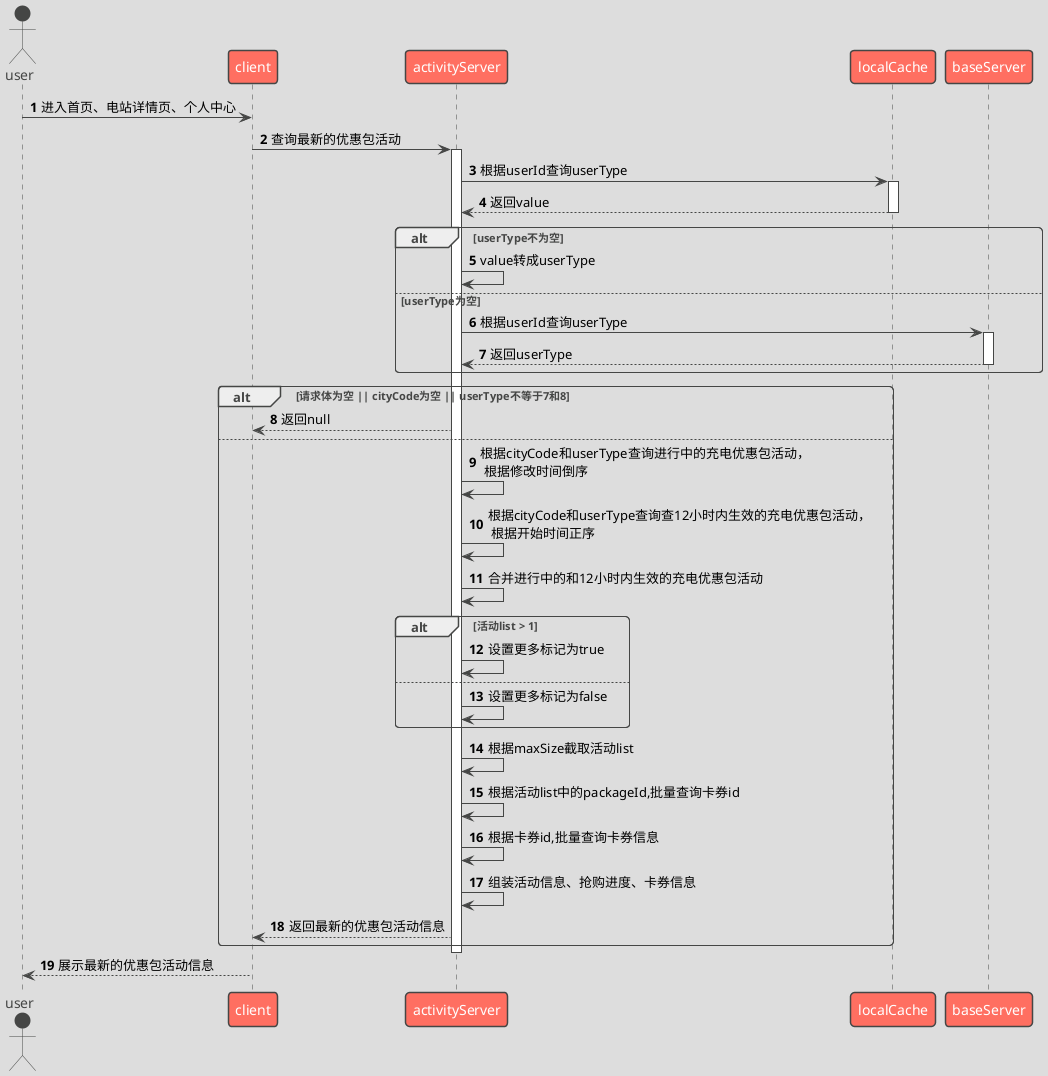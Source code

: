 @startuml
'https://plantuml.com/sequence-diagram
!theme toy

autonumber

actor user
user -> client: 进入首页、电站详情页、个人中心
client -> activityServer: 查询最新的优惠包活动
activate activityServer
activityServer -> localCache: 根据userId查询userType
activate localCache
localCache --> activityServer: 返回value
deactivate localCache
alt userType不为空
    activityServer -> activityServer: value转成userType
else userType为空
    activityServer -> baseServer: 根据userId查询userType
    activate baseServer
    baseServer --> activityServer: 返回userType
    deactivate baseServer
end

alt 请求体为空 || cityCode为空 || userType不等于7和8
    activityServer --> client: 返回null
else
    activityServer -> activityServer: 根据cityCode和userType查询进行中的充电优惠包活动，\n 根据修改时间倒序
    activityServer -> activityServer: 根据cityCode和userType查询查12小时内生效的充电优惠包活动，\n 根据开始时间正序
    activityServer -> activityServer: 合并进行中的和12小时内生效的充电优惠包活动
    alt 活动list > 1
        activityServer -> activityServer:设置更多标记为true
    else
        activityServer -> activityServer:设置更多标记为false
    end
    activityServer -> activityServer: 根据maxSize截取活动list
    activityServer -> activityServer: 根据活动list中的packageId,批量查询卡券id
    activityServer -> activityServer: 根据卡券id,批量查询卡券信息
    activityServer -> activityServer: 组装活动信息、抢购进度、卡券信息
    activityServer --> client: 返回最新的优惠包活动信息
end
deactivate activityServer
client --> user :展示最新的优惠包活动信息
@enduml
